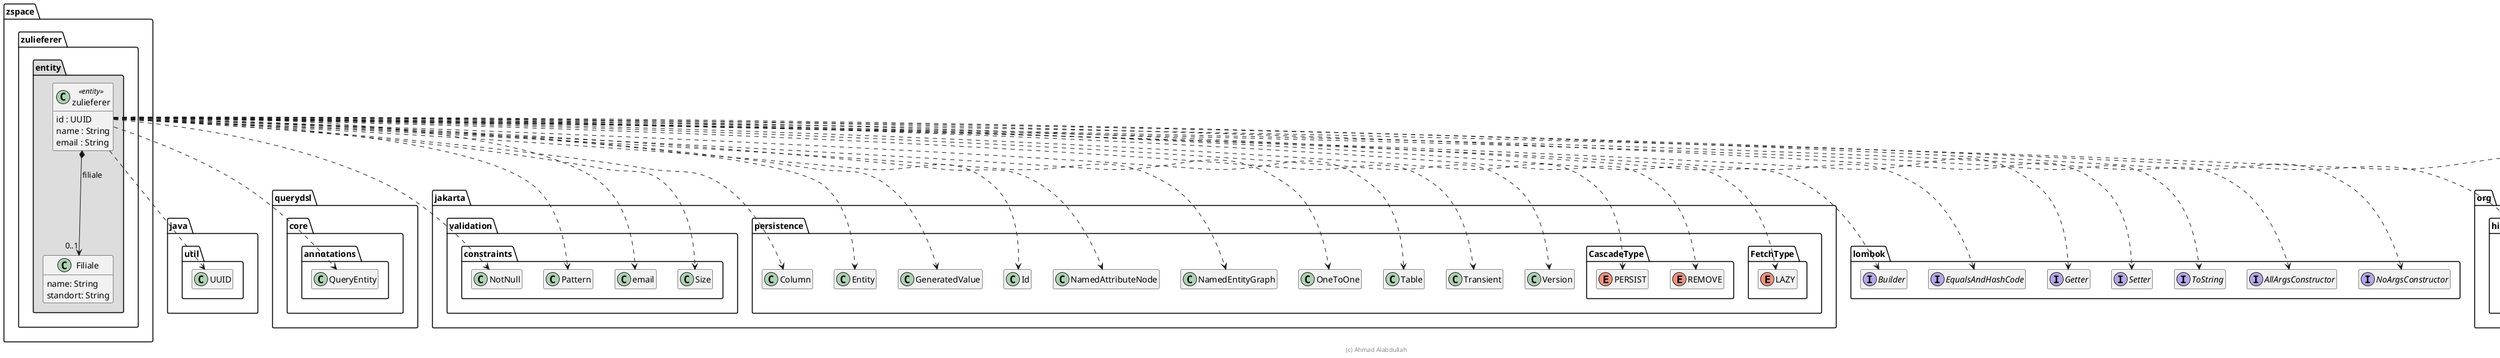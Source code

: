 @startuml Zulieferer

skinparam classAttributeIconSize 0
' skinparam monochrome true

package java {
    package util {
        class UUID
    }
  }

  package querydsl {
      package core {
          package annotations{
              class QueryEntity
        }
      }
    }

package jakarta {
    package validation {
      package constraints {
          class NotNull
          class Pattern
          class email
          class Size
      }
    }
  }

  package jakarta {
      package persistence {
            class Column
            class Entity
            class GeneratedValue
            class Id
            class NamedAttributeNode
            class NamedEntityGraph
            class OneToOne
            class Table
            class Transient
            class Version
            package CascadeType{
                enum PERSIST
                enum REMOVE
            }
            package FetchType{
                enum LAZY
            }
      }
    }

    package lombok {
            interface Builder
            interface EqualsAndHashCode
            interface Getter
            interface Setter
            interface ToString
            interface AllArgsConstructor
            interface NoArgsConstructor
        }

    package org{
        package hibernate{
            package annotations{
                interface CreationTimestamp
                interface UpdateTimestamp
            }
        }
    }

package zspace.zulieferer.entity #DDDDDD {
    class Filiale {
        name: String
        standort: String
    }

    class zulieferer << entity >> {
        id : UUID
        name : String
        email : String
    }

    zulieferer *--> "0..1" Filiale : filiale

    zulieferer ..> UUID

    zulieferer ..> Builder
    zulieferer ..> EqualsAndHashCode
    zulieferer ..> Getter
    zulieferer ..> Setter
    zulieferer ..> ToString

    zulieferer ..> Pattern
    zulieferer ..> NotNull

    zulieferer ..> QueryEntity
    zulieferer ..> Size
    zulieferer ..> Column
    zulieferer ..> Entity
    zulieferer ..> GeneratedValue
    zulieferer ..> Id
    zulieferer ..> NamedAttributeNode
    zulieferer ..> NamedEntityGraph
    zulieferer ..> OneToOne
    zulieferer ..> Table
    zulieferer ..> Transient
    zulieferer ..> Version
    zulieferer ..> REMOVE
    zulieferer ..> LAZY
    zulieferer ..> PERSIST
    zulieferer ..> email

    zulieferer ..> AllArgsConstructor
    zulieferer ..> NoArgsConstructor

    zulieferer ..> CreationTimestamp
    zulieferer ..> UpdateTimestamp
}

hide empty members

footer (c) Ahmad Alabdullah

@enduml
